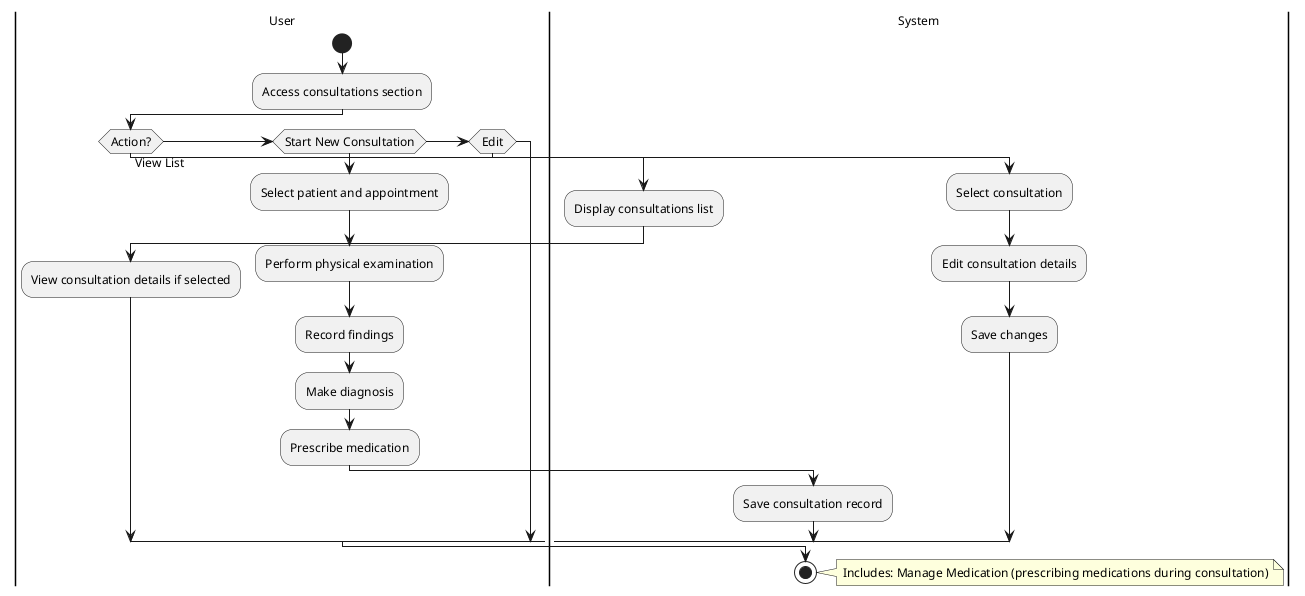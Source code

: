 @startuml Manage Consultation Activity Diagram

skinparam defaultFontName "Times New Roman"
skinparam defaultFontSize 12

|User|

start

:Access consultations section;

if (Action?) then (View List)

  |System|

  :Display consultations list;

  |User|

  :View consultation details if selected;

else if (Start New Consultation)

  :Select patient and appointment;

  :Perform physical examination;

  :Record findings;

  :Make diagnosis;

  :Prescribe medication;

  |System|

  :Save consultation record;

else if (Edit)

  :Select consultation;

  :Edit consultation details;

  |System|

  :Save changes;

endif

stop

note right
  Includes: Manage Medication (prescribing medications during consultation)
end note

@enduml